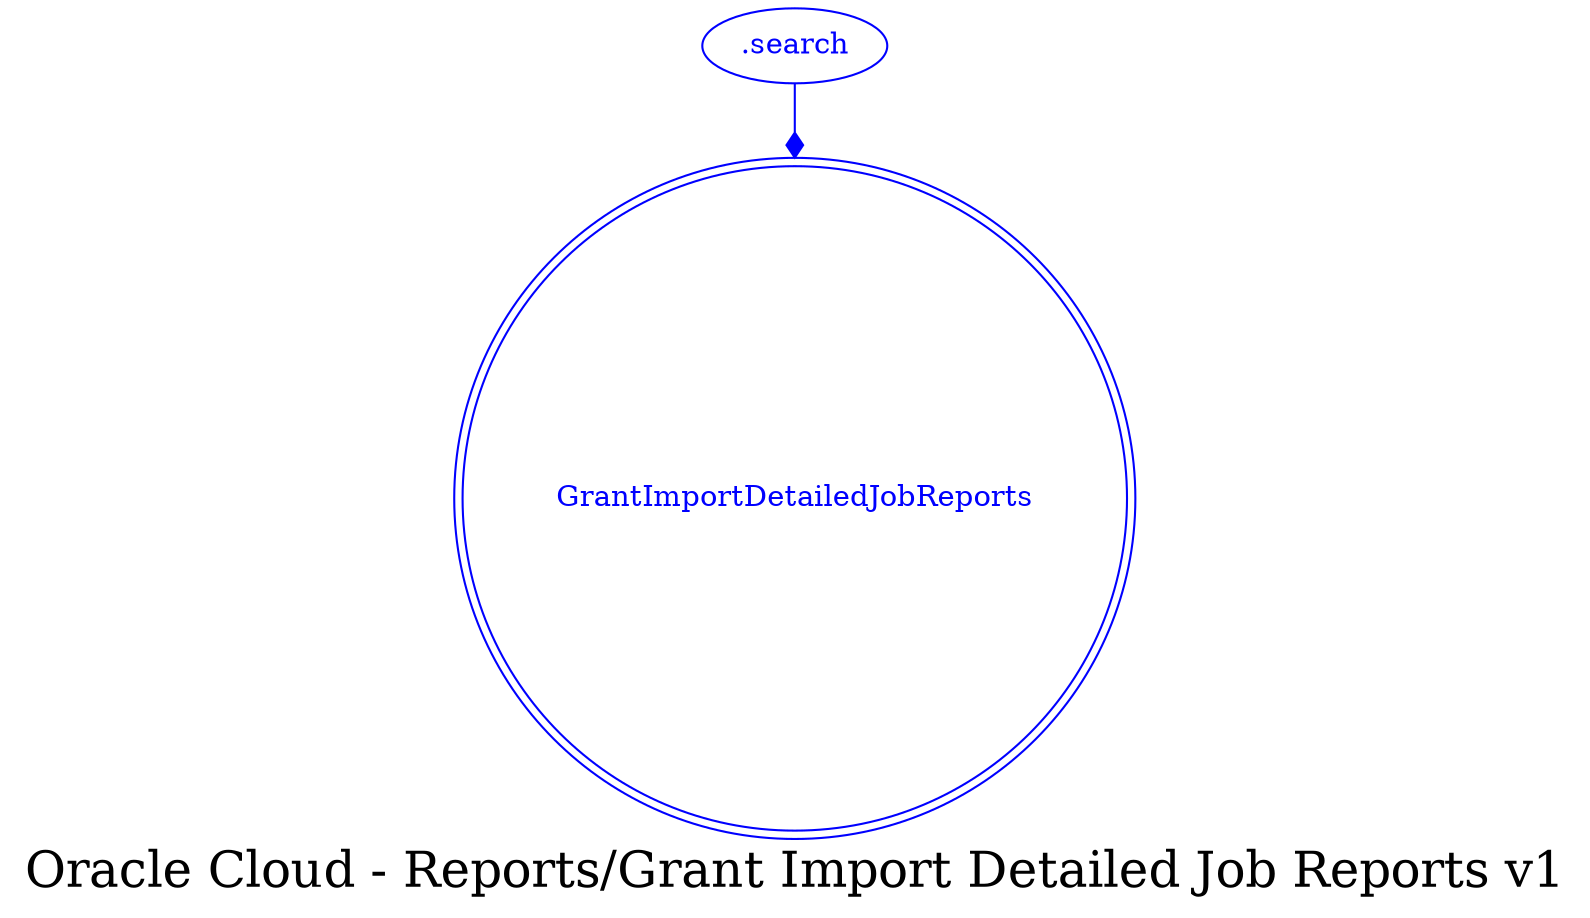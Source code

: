 digraph LexiconGraph {
graph[label="Oracle Cloud - Reports/Grant Import Detailed Job Reports v1", fontsize=24]
splines=true
"GrantImportDetailedJobReports" [color=blue, fontcolor=blue, shape=doublecircle]
".search" -> "GrantImportDetailedJobReports" [color=blue, fontcolor=blue, arrowhead=diamond, arrowtail=none]
".search" [color=blue, fontcolor=blue, shape=ellipse]
}
